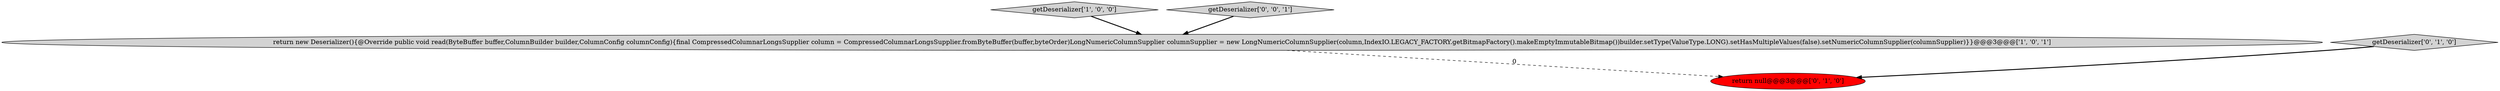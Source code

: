 digraph {
1 [style = filled, label = "getDeserializer['1', '0', '0']", fillcolor = lightgray, shape = diamond image = "AAA0AAABBB1BBB"];
2 [style = filled, label = "return null@@@3@@@['0', '1', '0']", fillcolor = red, shape = ellipse image = "AAA1AAABBB2BBB"];
0 [style = filled, label = "return new Deserializer(){@Override public void read(ByteBuffer buffer,ColumnBuilder builder,ColumnConfig columnConfig){final CompressedColumnarLongsSupplier column = CompressedColumnarLongsSupplier.fromByteBuffer(buffer,byteOrder)LongNumericColumnSupplier columnSupplier = new LongNumericColumnSupplier(column,IndexIO.LEGACY_FACTORY.getBitmapFactory().makeEmptyImmutableBitmap())builder.setType(ValueType.LONG).setHasMultipleValues(false).setNumericColumnSupplier(columnSupplier)}}@@@3@@@['1', '0', '1']", fillcolor = lightgray, shape = ellipse image = "AAA0AAABBB1BBB"];
4 [style = filled, label = "getDeserializer['0', '0', '1']", fillcolor = lightgray, shape = diamond image = "AAA0AAABBB3BBB"];
3 [style = filled, label = "getDeserializer['0', '1', '0']", fillcolor = lightgray, shape = diamond image = "AAA0AAABBB2BBB"];
0->2 [style = dashed, label="0"];
1->0 [style = bold, label=""];
4->0 [style = bold, label=""];
3->2 [style = bold, label=""];
}
